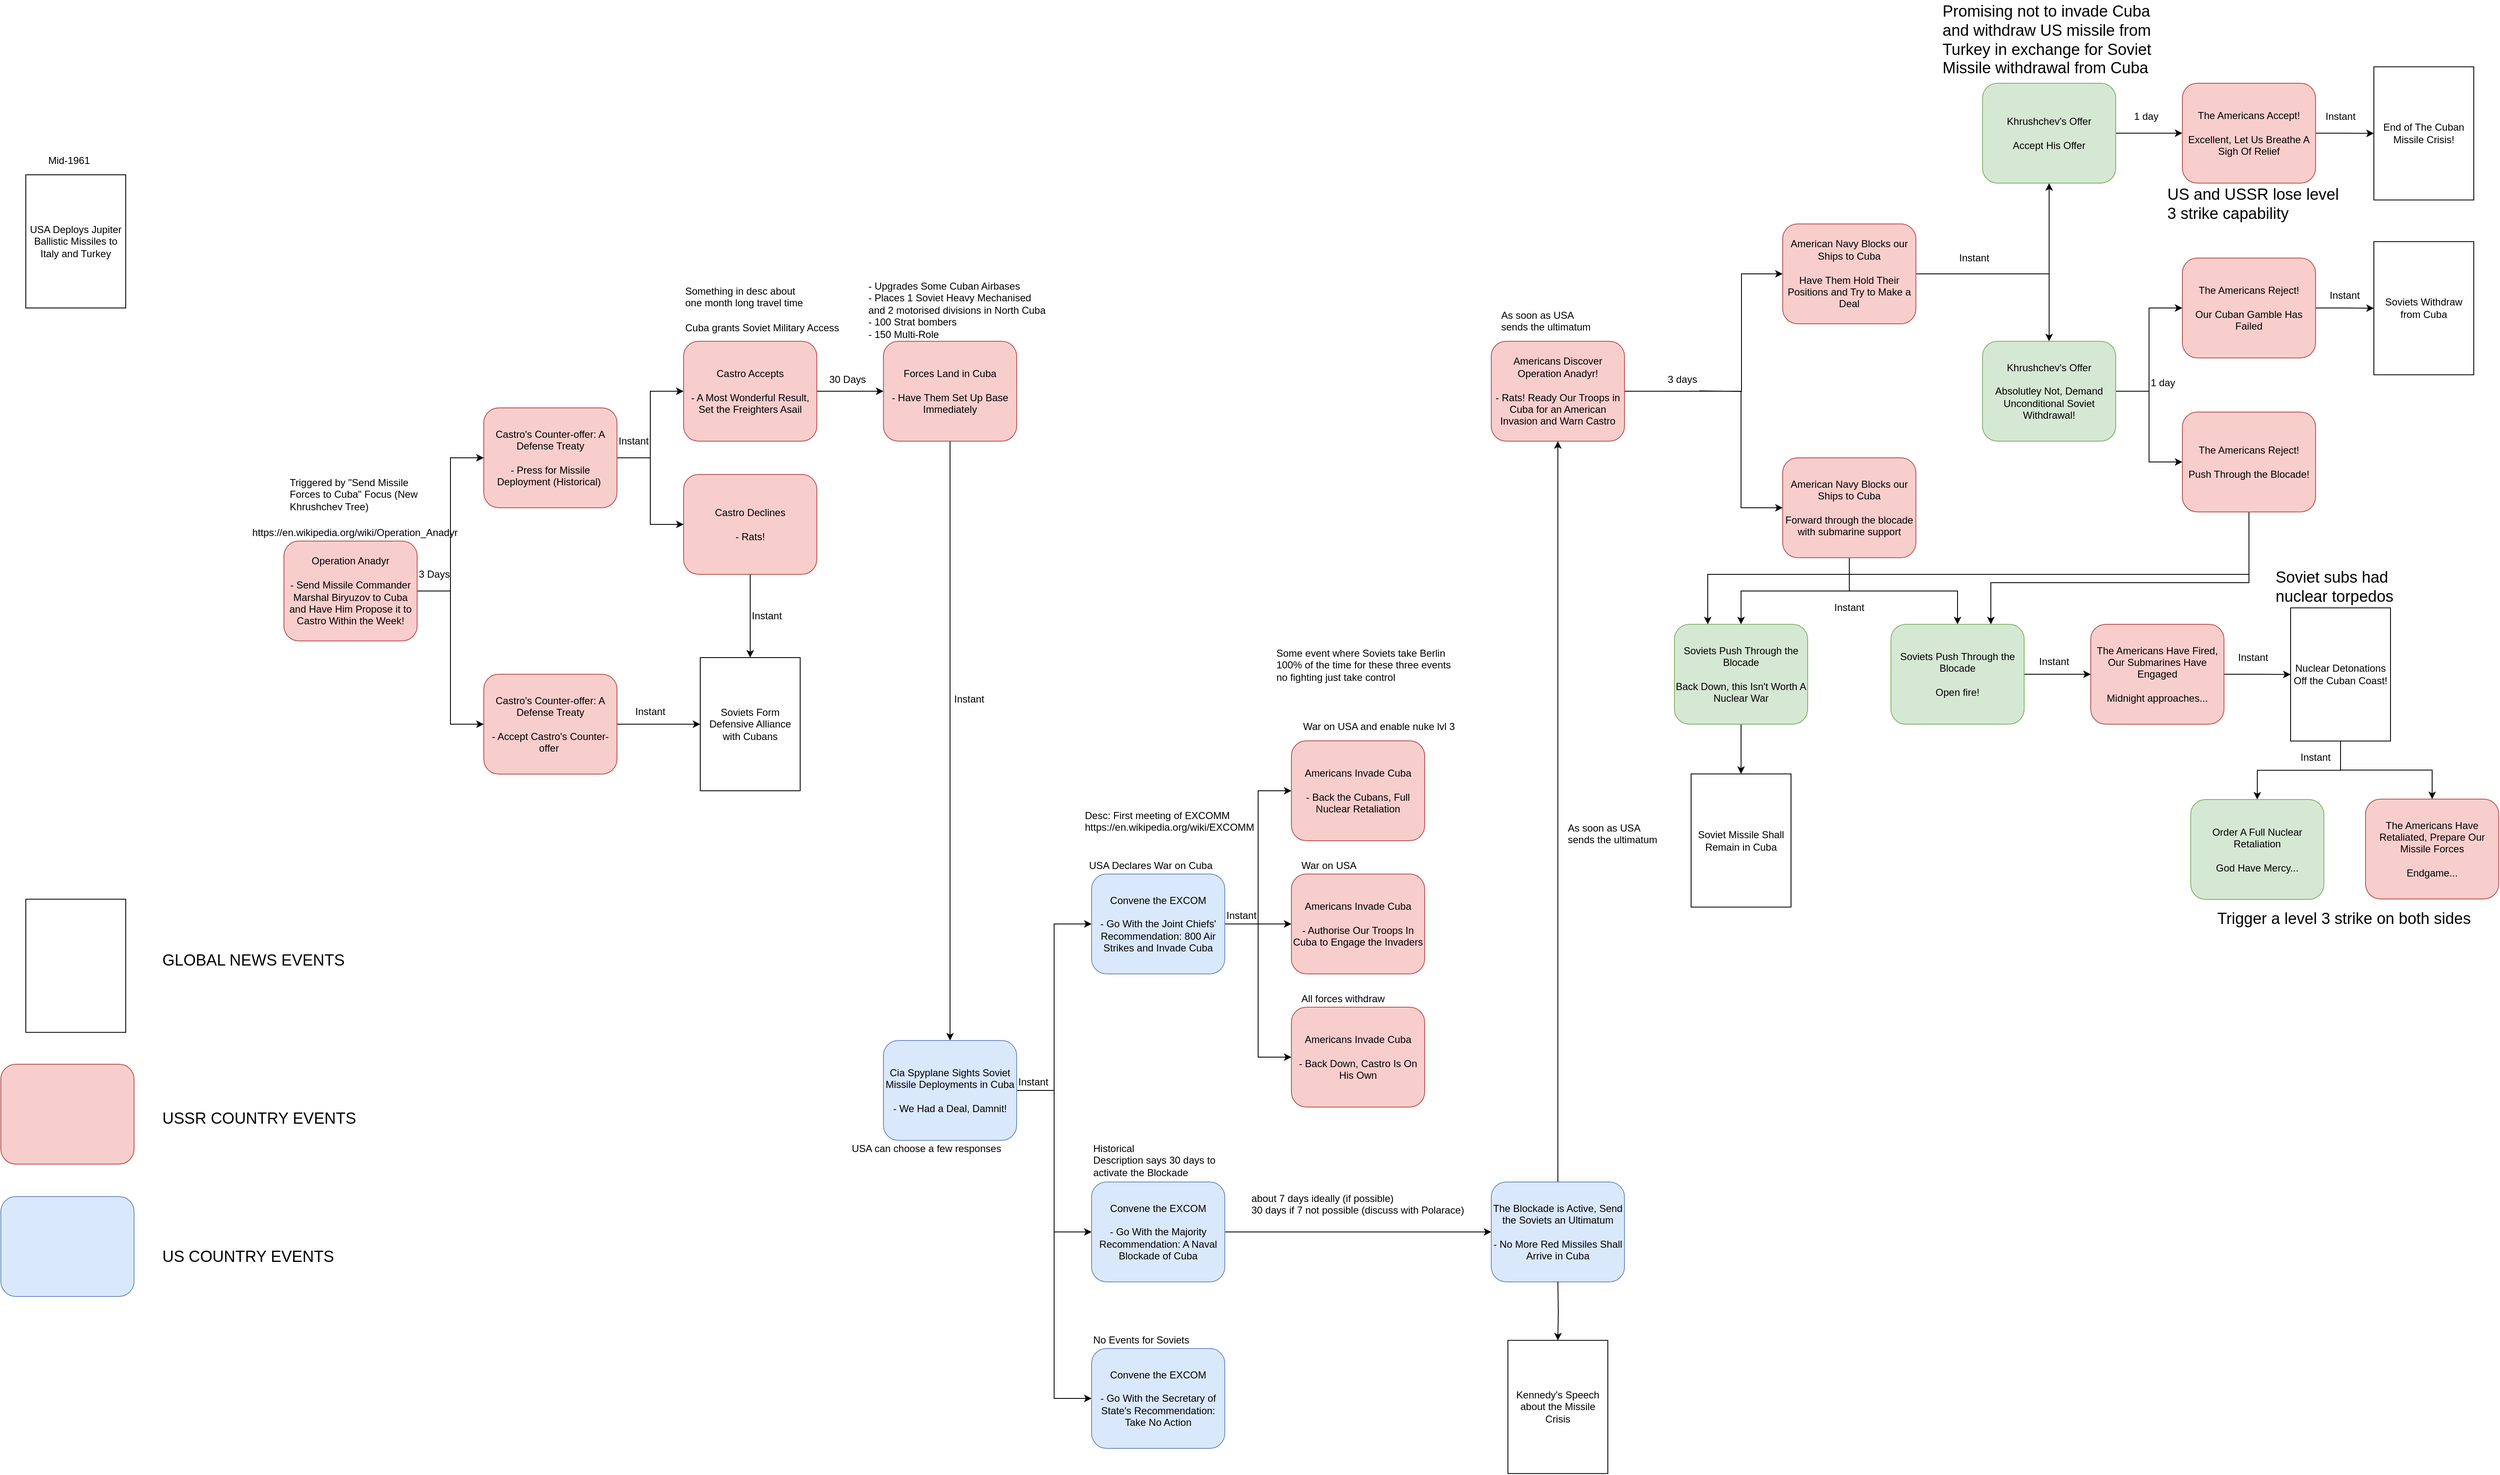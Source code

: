 <mxfile version="14.1.8" type="device"><diagram id="eATkoJC0Vtdn4Ajtw-ZZ" name="Page-1"><mxGraphModel dx="1086" dy="2135" grid="1" gridSize="10" guides="1" tooltips="1" connect="1" arrows="1" fold="1" page="1" pageScale="1" pageWidth="827" pageHeight="1169" math="0" shadow="0"><root><mxCell id="0"/><mxCell id="1" parent="0"/><mxCell id="Tv4nZybSjaz7YrhY3bns-3" value="USA Deploys Jupiter Ballistic Missiles to Italy and Turkey" style="rounded=0;whiteSpace=wrap;html=1;" parent="1" vertex="1"><mxGeometry x="40" y="40" width="120" height="160" as="geometry"/></mxCell><mxCell id="Tv4nZybSjaz7YrhY3bns-4" value="Mid-1961" style="text;html=1;resizable=0;points=[];autosize=1;align=left;verticalAlign=top;spacingTop=-4;" parent="1" vertex="1"><mxGeometry x="65" y="13" width="70" height="20" as="geometry"/></mxCell><mxCell id="Tv4nZybSjaz7YrhY3bns-25" value="" style="edgeStyle=orthogonalEdgeStyle;rounded=0;orthogonalLoop=1;jettySize=auto;html=1;" parent="1" source="Tv4nZybSjaz7YrhY3bns-5" target="Tv4nZybSjaz7YrhY3bns-24" edge="1"><mxGeometry relative="1" as="geometry"/></mxCell><mxCell id="Tv4nZybSjaz7YrhY3bns-28" style="edgeStyle=orthogonalEdgeStyle;rounded=0;orthogonalLoop=1;jettySize=auto;html=1;" parent="1" source="Tv4nZybSjaz7YrhY3bns-5" target="Tv4nZybSjaz7YrhY3bns-26" edge="1"><mxGeometry relative="1" as="geometry"/></mxCell><mxCell id="Tv4nZybSjaz7YrhY3bns-5" value="&lt;font color=&quot;#000000&quot;&gt;Castro's Counter-offer: A Defense Treaty&lt;br&gt;&lt;br&gt;- Press for Missile Deployment (Historical)&lt;/font&gt;&lt;font color=&quot;#000000&quot;&gt;&amp;nbsp;&lt;br&gt;&lt;/font&gt;" style="rounded=1;whiteSpace=wrap;html=1;fillColor=#f8cecc;strokeColor=#b85450;" parent="1" vertex="1"><mxGeometry x="590" y="320" width="160" height="120" as="geometry"/></mxCell><mxCell id="Tv4nZybSjaz7YrhY3bns-29" style="edgeStyle=orthogonalEdgeStyle;rounded=0;orthogonalLoop=1;jettySize=auto;html=1;" parent="1" source="Tv4nZybSjaz7YrhY3bns-24" target="Tv4nZybSjaz7YrhY3bns-22" edge="1"><mxGeometry relative="1" as="geometry"/></mxCell><mxCell id="Tv4nZybSjaz7YrhY3bns-24" value="&lt;font color=&quot;#000000&quot;&gt;Castro Declines&lt;br&gt;&lt;br&gt;- Rats!&lt;br&gt;&lt;/font&gt;" style="rounded=1;whiteSpace=wrap;html=1;fillColor=#f8cecc;strokeColor=#b85450;" parent="1" vertex="1"><mxGeometry x="830" y="400" width="160" height="120" as="geometry"/></mxCell><mxCell id="Tv4nZybSjaz7YrhY3bns-37" value="" style="edgeStyle=orthogonalEdgeStyle;rounded=0;orthogonalLoop=1;jettySize=auto;html=1;" parent="1" source="Tv4nZybSjaz7YrhY3bns-26" target="Tv4nZybSjaz7YrhY3bns-36" edge="1"><mxGeometry relative="1" as="geometry"/></mxCell><mxCell id="Tv4nZybSjaz7YrhY3bns-26" value="&lt;font color=&quot;#000000&quot;&gt;Castro Accepts&lt;br&gt;&lt;br&gt;- A Most Wonderful Result, Set the Freighters Asail&lt;br&gt;&lt;/font&gt;" style="rounded=1;whiteSpace=wrap;html=1;fillColor=#f8cecc;strokeColor=#b85450;" parent="1" vertex="1"><mxGeometry x="830" y="240" width="160" height="120" as="geometry"/></mxCell><mxCell id="Tv4nZybSjaz7YrhY3bns-88" style="edgeStyle=orthogonalEdgeStyle;rounded=0;orthogonalLoop=1;jettySize=auto;html=1;" parent="1" source="Tv4nZybSjaz7YrhY3bns-36" target="Tv4nZybSjaz7YrhY3bns-13" edge="1"><mxGeometry relative="1" as="geometry"/></mxCell><mxCell id="Tv4nZybSjaz7YrhY3bns-36" value="&lt;font color=&quot;#000000&quot;&gt;Forces Land in Cuba&lt;br&gt;&lt;br&gt;- Have Them Set Up Base Immediately&lt;br&gt;&lt;/font&gt;" style="rounded=1;whiteSpace=wrap;html=1;fillColor=#f8cecc;strokeColor=#b85450;" parent="1" vertex="1"><mxGeometry x="1070" y="240" width="160" height="120" as="geometry"/></mxCell><mxCell id="-oP6Pcm8keVeGvWeJozk-2" value="" style="edgeStyle=orthogonalEdgeStyle;rounded=0;orthogonalLoop=1;jettySize=auto;html=1;entryX=0;entryY=0.5;entryDx=0;entryDy=0;" parent="1" target="-oP6Pcm8keVeGvWeJozk-1" edge="1"><mxGeometry relative="1" as="geometry"><mxPoint x="2050" y="299.667" as="sourcePoint"/></mxGeometry></mxCell><mxCell id="-oP6Pcm8keVeGvWeJozk-8" value="" style="edgeStyle=orthogonalEdgeStyle;rounded=0;orthogonalLoop=1;jettySize=auto;html=1;entryX=0;entryY=0.5;entryDx=0;entryDy=0;" parent="1" source="Tv4nZybSjaz7YrhY3bns-74" target="-oP6Pcm8keVeGvWeJozk-7" edge="1"><mxGeometry relative="1" as="geometry"><mxPoint x="2050" y="299.667" as="sourcePoint"/><Array as="points"><mxPoint x="2100" y="300"/><mxPoint x="2100" y="440"/></Array></mxGeometry></mxCell><mxCell id="Tv4nZybSjaz7YrhY3bns-74" value="&lt;font color=&quot;#000000&quot;&gt;Americans Discover Operation Anadyr!&lt;br&gt;&lt;br&gt;- Rats! Ready Our Troops in Cuba for an American Invasion and Warn Castro&lt;br&gt;&lt;/font&gt;" style="rounded=1;whiteSpace=wrap;html=1;fillColor=#f8cecc;strokeColor=#b85450;" parent="1" vertex="1"><mxGeometry x="1800" y="240" width="160" height="120" as="geometry"/></mxCell><mxCell id="-oP6Pcm8keVeGvWeJozk-10" value="" style="edgeStyle=orthogonalEdgeStyle;rounded=0;orthogonalLoop=1;jettySize=auto;html=1;" parent="1" source="-oP6Pcm8keVeGvWeJozk-7" target="-oP6Pcm8keVeGvWeJozk-9" edge="1"><mxGeometry relative="1" as="geometry"/></mxCell><mxCell id="-oP6Pcm8keVeGvWeJozk-12" value="" style="edgeStyle=orthogonalEdgeStyle;rounded=0;orthogonalLoop=1;jettySize=auto;html=1;" parent="1" source="-oP6Pcm8keVeGvWeJozk-7" target="-oP6Pcm8keVeGvWeJozk-11" edge="1"><mxGeometry relative="1" as="geometry"/></mxCell><mxCell id="-oP6Pcm8keVeGvWeJozk-7" value="&lt;span style=&quot;color: rgb(0 , 0 , 0)&quot;&gt;American Navy Blocks our Ships to Cuba&lt;/span&gt;&lt;br style=&quot;color: rgb(0 , 0 , 0)&quot;&gt;&lt;br style=&quot;color: rgb(0 , 0 , 0)&quot;&gt;&lt;font color=&quot;#000000&quot;&gt;Forward through the blocade with submarine support&lt;br&gt;&lt;/font&gt;" style="rounded=1;whiteSpace=wrap;html=1;fillColor=#f8cecc;strokeColor=#b85450;" parent="1" vertex="1"><mxGeometry x="2150" y="380" width="160" height="120" as="geometry"/></mxCell><mxCell id="-oP6Pcm8keVeGvWeJozk-16" value="" style="edgeStyle=orthogonalEdgeStyle;rounded=0;orthogonalLoop=1;jettySize=auto;html=1;" parent="1" source="-oP6Pcm8keVeGvWeJozk-11" target="-oP6Pcm8keVeGvWeJozk-15" edge="1"><mxGeometry relative="1" as="geometry"/></mxCell><mxCell id="-oP6Pcm8keVeGvWeJozk-11" value="&lt;span style=&quot;color: rgb(0 , 0 , 0)&quot;&gt;Soviets Push Through the Blocade&lt;/span&gt;&lt;br style=&quot;color: rgb(0 , 0 , 0)&quot;&gt;&lt;br style=&quot;color: rgb(0 , 0 , 0)&quot;&gt;&lt;font color=&quot;#000000&quot;&gt;Open fire!&lt;/font&gt;&lt;font color=&quot;#000000&quot;&gt;&lt;br&gt;&lt;/font&gt;" style="rounded=1;whiteSpace=wrap;html=1;fillColor=#d5e8d4;strokeColor=#82b366;" parent="1" vertex="1"><mxGeometry x="2280" y="580" width="160" height="120" as="geometry"/></mxCell><mxCell id="-oP6Pcm8keVeGvWeJozk-20" style="edgeStyle=orthogonalEdgeStyle;rounded=0;orthogonalLoop=1;jettySize=auto;html=1;" parent="1" source="-oP6Pcm8keVeGvWeJozk-15" target="-oP6Pcm8keVeGvWeJozk-19" edge="1"><mxGeometry relative="1" as="geometry"/></mxCell><mxCell id="-oP6Pcm8keVeGvWeJozk-15" value="&lt;font color=&quot;#000000&quot;&gt;The Americans Have Fired, Our Submarines Have Engaged&lt;/font&gt;&lt;br style=&quot;color: rgb(0 , 0 , 0)&quot;&gt;&lt;br style=&quot;color: rgb(0 , 0 , 0)&quot;&gt;&lt;font color=&quot;#000000&quot;&gt;Midnight approaches...&lt;br&gt;&lt;/font&gt;" style="rounded=1;whiteSpace=wrap;html=1;fillColor=#f8cecc;strokeColor=#b85450;" parent="1" vertex="1"><mxGeometry x="2520" y="580" width="160" height="120" as="geometry"/></mxCell><mxCell id="-oP6Pcm8keVeGvWeJozk-67" style="edgeStyle=orthogonalEdgeStyle;rounded=0;orthogonalLoop=1;jettySize=auto;html=1;fontSize=19;" parent="1" source="-oP6Pcm8keVeGvWeJozk-9" target="-oP6Pcm8keVeGvWeJozk-66" edge="1"><mxGeometry relative="1" as="geometry"/></mxCell><mxCell id="-oP6Pcm8keVeGvWeJozk-9" value="&lt;span style=&quot;color: rgb(0 , 0 , 0)&quot;&gt;Soviets Push Through the Blocade&lt;/span&gt;&lt;br style=&quot;color: rgb(0 , 0 , 0)&quot;&gt;&lt;br style=&quot;color: rgb(0 , 0 , 0)&quot;&gt;&lt;font color=&quot;#000000&quot;&gt;Back Down, this Isn't Worth A Nuclear War&lt;br&gt;&lt;/font&gt;" style="rounded=1;whiteSpace=wrap;html=1;fillColor=#d5e8d4;strokeColor=#82b366;" parent="1" vertex="1"><mxGeometry x="2020" y="580" width="160" height="120" as="geometry"/></mxCell><mxCell id="-oP6Pcm8keVeGvWeJozk-35" value="" style="edgeStyle=orthogonalEdgeStyle;rounded=0;orthogonalLoop=1;jettySize=auto;html=1;fontSize=19;" parent="1" source="-oP6Pcm8keVeGvWeJozk-1" target="-oP6Pcm8keVeGvWeJozk-34" edge="1"><mxGeometry relative="1" as="geometry"/></mxCell><mxCell id="-oP6Pcm8keVeGvWeJozk-40" style="edgeStyle=orthogonalEdgeStyle;rounded=0;orthogonalLoop=1;jettySize=auto;html=1;entryX=0.5;entryY=0;entryDx=0;entryDy=0;fontSize=19;" parent="1" source="-oP6Pcm8keVeGvWeJozk-1" target="-oP6Pcm8keVeGvWeJozk-39" edge="1"><mxGeometry relative="1" as="geometry"/></mxCell><mxCell id="-oP6Pcm8keVeGvWeJozk-1" value="&lt;font color=&quot;#000000&quot;&gt;American Navy Blocks our Ships to Cuba&lt;br&gt;&lt;br&gt;Have Them Hold Their Positions and Try to Make a Deal&lt;br&gt;&lt;/font&gt;" style="rounded=1;whiteSpace=wrap;html=1;fillColor=#f8cecc;strokeColor=#b85450;" parent="1" vertex="1"><mxGeometry x="2150" y="99" width="160" height="120" as="geometry"/></mxCell><mxCell id="-oP6Pcm8keVeGvWeJozk-57" value="" style="edgeStyle=orthogonalEdgeStyle;rounded=0;orthogonalLoop=1;jettySize=auto;html=1;fontSize=19;" parent="1" source="-oP6Pcm8keVeGvWeJozk-34" target="-oP6Pcm8keVeGvWeJozk-56" edge="1"><mxGeometry relative="1" as="geometry"/></mxCell><mxCell id="-oP6Pcm8keVeGvWeJozk-34" value="&lt;font color=&quot;#000000&quot;&gt;Khrushchev's Offer&lt;br&gt;&lt;br&gt;Accept His Offer&lt;br&gt;&lt;/font&gt;" style="rounded=1;whiteSpace=wrap;html=1;fillColor=#d5e8d4;strokeColor=#82b366;" parent="1" vertex="1"><mxGeometry x="2390" y="-70" width="160" height="120" as="geometry"/></mxCell><mxCell id="Tv4nZybSjaz7YrhY3bns-21" value="" style="edgeStyle=orthogonalEdgeStyle;rounded=0;orthogonalLoop=1;jettySize=auto;html=1;" parent="1" source="Tv4nZybSjaz7YrhY3bns-17" target="Tv4nZybSjaz7YrhY3bns-22" edge="1"><mxGeometry relative="1" as="geometry"><mxPoint x="830" y="700" as="targetPoint"/></mxGeometry></mxCell><mxCell id="Tv4nZybSjaz7YrhY3bns-17" value="&lt;font color=&quot;#000000&quot;&gt;Castro's Counter-offer: A Defense Treaty&lt;br&gt;&lt;br&gt;&lt;/font&gt;&lt;span style=&quot;color: rgb(0 , 0 , 0)&quot;&gt;- Accept Castro's Counter-offer&lt;/span&gt;&lt;font color=&quot;#000000&quot;&gt;&amp;nbsp;&lt;br&gt;&lt;/font&gt;" style="rounded=1;whiteSpace=wrap;html=1;fillColor=#f8cecc;strokeColor=#b85450;" parent="1" vertex="1"><mxGeometry x="590" y="640" width="160" height="120" as="geometry"/></mxCell><mxCell id="Tv4nZybSjaz7YrhY3bns-52" style="edgeStyle=orthogonalEdgeStyle;rounded=0;orthogonalLoop=1;jettySize=auto;html=1;entryX=0;entryY=0.5;entryDx=0;entryDy=0;" parent="1" source="Tv4nZybSjaz7YrhY3bns-13" target="Tv4nZybSjaz7YrhY3bns-48" edge="1"><mxGeometry relative="1" as="geometry"/></mxCell><mxCell id="Tv4nZybSjaz7YrhY3bns-53" style="edgeStyle=orthogonalEdgeStyle;rounded=0;orthogonalLoop=1;jettySize=auto;html=1;entryX=0;entryY=0.5;entryDx=0;entryDy=0;" parent="1" source="Tv4nZybSjaz7YrhY3bns-13" target="Tv4nZybSjaz7YrhY3bns-45" edge="1"><mxGeometry relative="1" as="geometry"/></mxCell><mxCell id="Tv4nZybSjaz7YrhY3bns-54" style="edgeStyle=orthogonalEdgeStyle;rounded=0;orthogonalLoop=1;jettySize=auto;html=1;entryX=0;entryY=0.5;entryDx=0;entryDy=0;" parent="1" source="Tv4nZybSjaz7YrhY3bns-13" target="Tv4nZybSjaz7YrhY3bns-50" edge="1"><mxGeometry relative="1" as="geometry"/></mxCell><mxCell id="Tv4nZybSjaz7YrhY3bns-13" value="&lt;font color=&quot;#000000&quot;&gt;Cia Spyplane Sights Soviet Missile Deployments in Cuba&lt;br&gt;&lt;br&gt;- We Had a Deal, Damnit!&lt;br&gt;&lt;/font&gt;" style="rounded=1;whiteSpace=wrap;html=1;fillColor=#dae8fc;strokeColor=#6c8ebf;" parent="1" vertex="1"><mxGeometry x="1070" y="1080" width="160" height="120" as="geometry"/></mxCell><mxCell id="Tv4nZybSjaz7YrhY3bns-48" value="&lt;span style=&quot;color: rgb(0 , 0 , 0)&quot;&gt;Convene the EXCOM&lt;/span&gt;&lt;br style=&quot;color: rgb(0 , 0 , 0)&quot;&gt;&lt;br style=&quot;color: rgb(0 , 0 , 0)&quot;&gt;&lt;span style=&quot;color: rgb(0 , 0 , 0)&quot;&gt;- Go With the Secretary of State's Recommendation: Take No Action&lt;/span&gt;&lt;font color=&quot;#000000&quot;&gt;&lt;br&gt;&lt;/font&gt;" style="rounded=1;whiteSpace=wrap;html=1;fillColor=#dae8fc;strokeColor=#6c8ebf;" parent="1" vertex="1"><mxGeometry x="1320" y="1450" width="160" height="120" as="geometry"/></mxCell><mxCell id="Tv4nZybSjaz7YrhY3bns-81" value="" style="edgeStyle=orthogonalEdgeStyle;rounded=0;orthogonalLoop=1;jettySize=auto;html=1;" parent="1" source="Tv4nZybSjaz7YrhY3bns-50" target="Tv4nZybSjaz7YrhY3bns-80" edge="1"><mxGeometry relative="1" as="geometry"/></mxCell><mxCell id="Tv4nZybSjaz7YrhY3bns-50" value="&lt;span style=&quot;color: rgb(0 , 0 , 0)&quot;&gt;Convene the EXCOM&lt;/span&gt;&lt;br style=&quot;color: rgb(0 , 0 , 0)&quot;&gt;&lt;br style=&quot;color: rgb(0 , 0 , 0)&quot;&gt;&lt;span style=&quot;color: rgb(0 , 0 , 0)&quot;&gt;- Go With the Majority Recommendation: A Naval Blockade of Cuba&lt;/span&gt;&lt;font color=&quot;#000000&quot;&gt;&lt;br&gt;&lt;/font&gt;" style="rounded=1;whiteSpace=wrap;html=1;fillColor=#dae8fc;strokeColor=#6c8ebf;" parent="1" vertex="1"><mxGeometry x="1320" y="1250" width="160" height="120" as="geometry"/></mxCell><mxCell id="Tv4nZybSjaz7YrhY3bns-85" style="edgeStyle=orthogonalEdgeStyle;rounded=0;orthogonalLoop=1;jettySize=auto;html=1;" parent="1" source="Tv4nZybSjaz7YrhY3bns-80" target="Tv4nZybSjaz7YrhY3bns-74" edge="1"><mxGeometry relative="1" as="geometry"/></mxCell><mxCell id="Tv4nZybSjaz7YrhY3bns-80" value="&lt;span style=&quot;color: rgb(0 , 0 , 0)&quot;&gt;The Blockade is Active,&amp;nbsp;&lt;/span&gt;&lt;span style=&quot;color: rgb(0 , 0 , 0)&quot;&gt;Send the Soviets an Ultimatum&lt;/span&gt;&lt;br style=&quot;color: rgb(0 , 0 , 0)&quot;&gt;&lt;br style=&quot;color: rgb(0 , 0 , 0)&quot;&gt;&lt;span style=&quot;color: rgb(0 , 0 , 0)&quot;&gt;- No More Red Missiles Shall Arrive in Cuba&lt;/span&gt;&lt;font color=&quot;#000000&quot;&gt;&lt;br&gt;&lt;/font&gt;" style="rounded=1;whiteSpace=wrap;html=1;fillColor=#dae8fc;strokeColor=#6c8ebf;" parent="1" vertex="1"><mxGeometry x="1800" y="1250" width="160" height="120" as="geometry"/></mxCell><mxCell id="Tv4nZybSjaz7YrhY3bns-65" style="edgeStyle=orthogonalEdgeStyle;rounded=0;orthogonalLoop=1;jettySize=auto;html=1;entryX=0;entryY=0.5;entryDx=0;entryDy=0;" parent="1" source="Tv4nZybSjaz7YrhY3bns-45" target="Tv4nZybSjaz7YrhY3bns-63" edge="1"><mxGeometry relative="1" as="geometry"/></mxCell><mxCell id="Tv4nZybSjaz7YrhY3bns-66" style="edgeStyle=orthogonalEdgeStyle;rounded=0;orthogonalLoop=1;jettySize=auto;html=1;" parent="1" source="Tv4nZybSjaz7YrhY3bns-45" target="Tv4nZybSjaz7YrhY3bns-60" edge="1"><mxGeometry relative="1" as="geometry"/></mxCell><mxCell id="Tv4nZybSjaz7YrhY3bns-67" style="edgeStyle=orthogonalEdgeStyle;rounded=0;orthogonalLoop=1;jettySize=auto;html=1;entryX=0;entryY=0.5;entryDx=0;entryDy=0;" parent="1" source="Tv4nZybSjaz7YrhY3bns-45" target="Tv4nZybSjaz7YrhY3bns-58" edge="1"><mxGeometry relative="1" as="geometry"/></mxCell><mxCell id="Tv4nZybSjaz7YrhY3bns-45" value="&lt;font color=&quot;#000000&quot;&gt;Convene the EXCOM&lt;br&gt;&lt;br&gt;- Go With the Joint Chiefs' Recommendation: 800 Air Strikes and Invade Cuba&lt;br&gt;&lt;/font&gt;" style="rounded=1;whiteSpace=wrap;html=1;fillColor=#dae8fc;strokeColor=#6c8ebf;" parent="1" vertex="1"><mxGeometry x="1320" y="880" width="160" height="120" as="geometry"/></mxCell><mxCell id="Tv4nZybSjaz7YrhY3bns-15" style="edgeStyle=orthogonalEdgeStyle;rounded=0;orthogonalLoop=1;jettySize=auto;html=1;entryX=0;entryY=0.5;entryDx=0;entryDy=0;" parent="1" source="Tv4nZybSjaz7YrhY3bns-14" target="Tv4nZybSjaz7YrhY3bns-5" edge="1"><mxGeometry relative="1" as="geometry"/></mxCell><mxCell id="Tv4nZybSjaz7YrhY3bns-23" style="edgeStyle=orthogonalEdgeStyle;rounded=0;orthogonalLoop=1;jettySize=auto;html=1;entryX=0;entryY=0.5;entryDx=0;entryDy=0;" parent="1" source="Tv4nZybSjaz7YrhY3bns-14" target="Tv4nZybSjaz7YrhY3bns-17" edge="1"><mxGeometry relative="1" as="geometry"/></mxCell><mxCell id="Tv4nZybSjaz7YrhY3bns-14" value="&lt;font color=&quot;#000000&quot;&gt;Operation Anadyr&lt;br&gt;&lt;br&gt;- Send Missile Commander Marshal Biryuzov to Cuba and Have Him Propose it to Castro Within the Week!&lt;br&gt;&lt;/font&gt;" style="rounded=1;whiteSpace=wrap;html=1;fillColor=#f8cecc;strokeColor=#b85450;" parent="1" vertex="1"><mxGeometry x="350" y="480" width="160" height="120" as="geometry"/></mxCell><mxCell id="Tv4nZybSjaz7YrhY3bns-16" value="3 Days" style="text;html=1;resizable=0;points=[];autosize=1;align=left;verticalAlign=top;spacingTop=-4;" parent="1" vertex="1"><mxGeometry x="510" y="510" width="50" height="20" as="geometry"/></mxCell><mxCell id="Tv4nZybSjaz7YrhY3bns-22" value="Soviets Form Defensive Alliance with Cubans" style="rounded=0;whiteSpace=wrap;html=1;" parent="1" vertex="1"><mxGeometry x="850" y="620" width="120" height="160" as="geometry"/></mxCell><mxCell id="Tv4nZybSjaz7YrhY3bns-32" value="https://en.wikipedia.org/wiki/Operation_Anadyr" style="text;html=1;resizable=0;points=[];autosize=1;align=left;verticalAlign=top;spacingTop=-4;" parent="1" vertex="1"><mxGeometry x="310" y="460" width="260" height="20" as="geometry"/></mxCell><mxCell id="Tv4nZybSjaz7YrhY3bns-33" value="Instant" style="text;html=1;resizable=0;points=[];autosize=1;align=left;verticalAlign=top;spacingTop=-4;" parent="1" vertex="1"><mxGeometry x="750" y="350" width="50" height="20" as="geometry"/></mxCell><mxCell id="Tv4nZybSjaz7YrhY3bns-34" value="Triggered by &quot;Send Missile&lt;br&gt;Forces to Cuba&quot; Focus (New&lt;br&gt;Khrushchev Tree)" style="text;html=1;resizable=0;points=[];autosize=1;align=left;verticalAlign=top;spacingTop=-4;" parent="1" vertex="1"><mxGeometry x="355" y="400" width="170" height="40" as="geometry"/></mxCell><mxCell id="Tv4nZybSjaz7YrhY3bns-35" value="Something in desc about&lt;br&gt;one month long travel time" style="text;html=1;resizable=0;points=[];autosize=1;align=left;verticalAlign=top;spacingTop=-4;" parent="1" vertex="1"><mxGeometry x="830" y="170" width="160" height="30" as="geometry"/></mxCell><mxCell id="Tv4nZybSjaz7YrhY3bns-38" value="30 Days" style="text;html=1;resizable=0;points=[];autosize=1;align=left;verticalAlign=top;spacingTop=-4;" parent="1" vertex="1"><mxGeometry x="1003" y="276" width="60" height="20" as="geometry"/></mxCell><mxCell id="Tv4nZybSjaz7YrhY3bns-39" value="- Upgrades Some Cuban Airbases&lt;br&gt;- Places 1 Soviet Heavy Mechanised&lt;br&gt;and 2 motorised divisions in North Cuba&lt;br&gt;- 100 Strat bombers&lt;br&gt;- 150 Multi-Role" style="text;html=1;resizable=0;points=[];autosize=1;align=left;verticalAlign=top;spacingTop=-4;" parent="1" vertex="1"><mxGeometry x="1050" y="164" width="230" height="70" as="geometry"/></mxCell><mxCell id="Tv4nZybSjaz7YrhY3bns-40" value="Cuba grants Soviet Military Access" style="text;html=1;resizable=0;points=[];autosize=1;align=left;verticalAlign=top;spacingTop=-4;" parent="1" vertex="1"><mxGeometry x="830" y="214" width="200" height="20" as="geometry"/></mxCell><mxCell id="Tv4nZybSjaz7YrhY3bns-44" value="USA can choose a few responses" style="text;html=1;resizable=0;points=[];autosize=1;align=left;verticalAlign=top;spacingTop=-4;" parent="1" vertex="1"><mxGeometry x="1030" y="1200" width="190" height="20" as="geometry"/></mxCell><mxCell id="Tv4nZybSjaz7YrhY3bns-47" value="Desc: First meeting of EXCOMM&lt;br&gt;https://en.wikipedia.org/wiki/EXCOMM" style="text;html=1;resizable=0;points=[];autosize=1;align=left;verticalAlign=top;spacingTop=-4;" parent="1" vertex="1"><mxGeometry x="1310" y="800" width="220" height="30" as="geometry"/></mxCell><mxCell id="Tv4nZybSjaz7YrhY3bns-55" value="Instant" style="text;html=1;resizable=0;points=[];autosize=1;align=left;verticalAlign=top;spacingTop=-4;" parent="1" vertex="1"><mxGeometry x="1230" y="1120" width="50" height="20" as="geometry"/></mxCell><mxCell id="Tv4nZybSjaz7YrhY3bns-56" value="Historical&lt;br&gt;Description says 30 days to&lt;br&gt;activate the Blockade" style="text;html=1;resizable=0;points=[];autosize=1;align=left;verticalAlign=top;spacingTop=-4;" parent="1" vertex="1"><mxGeometry x="1320" y="1200" width="160" height="40" as="geometry"/></mxCell><mxCell id="Tv4nZybSjaz7YrhY3bns-57" value="USA Declares War on Cuba" style="text;html=1;resizable=0;points=[];autosize=1;align=left;verticalAlign=top;spacingTop=-4;" parent="1" vertex="1"><mxGeometry x="1315" y="860" width="160" height="20" as="geometry"/></mxCell><mxCell id="Tv4nZybSjaz7YrhY3bns-58" value="&lt;font color=&quot;#000000&quot;&gt;Americans Invade Cuba&lt;br&gt;&lt;br&gt;- Back the Cubans, Full Nuclear Retaliation&lt;br&gt;&lt;/font&gt;" style="rounded=1;whiteSpace=wrap;html=1;fillColor=#f8cecc;strokeColor=#b85450;" parent="1" vertex="1"><mxGeometry x="1560" y="720" width="160" height="120" as="geometry"/></mxCell><mxCell id="Tv4nZybSjaz7YrhY3bns-60" value="&lt;span style=&quot;color: rgb(0 , 0 , 0)&quot;&gt;Americans Invade Cuba&lt;/span&gt;&lt;br style=&quot;color: rgb(0 , 0 , 0)&quot;&gt;&lt;br style=&quot;color: rgb(0 , 0 , 0)&quot;&gt;&lt;span style=&quot;color: rgb(0 , 0 , 0)&quot;&gt;- Authorise Our Troops In Cuba to Engage the Invaders&lt;/span&gt;&lt;font color=&quot;#000000&quot;&gt;&lt;br&gt;&lt;/font&gt;" style="rounded=1;whiteSpace=wrap;html=1;fillColor=#f8cecc;strokeColor=#b85450;" parent="1" vertex="1"><mxGeometry x="1560" y="880" width="160" height="120" as="geometry"/></mxCell><mxCell id="Tv4nZybSjaz7YrhY3bns-63" value="&lt;span style=&quot;color: rgb(0 , 0 , 0)&quot;&gt;Americans Invade Cuba&lt;br&gt;&lt;/span&gt;&lt;font color=&quot;#000000&quot;&gt;&lt;br&gt;- Back Down, Castro Is On His Own&lt;br&gt;&lt;/font&gt;" style="rounded=1;whiteSpace=wrap;html=1;fillColor=#f8cecc;strokeColor=#b85450;" parent="1" vertex="1"><mxGeometry x="1560" y="1040" width="160" height="120" as="geometry"/></mxCell><mxCell id="Tv4nZybSjaz7YrhY3bns-68" value="No Events for Soviets" style="text;html=1;resizable=0;points=[];autosize=1;align=left;verticalAlign=top;spacingTop=-4;" parent="1" vertex="1"><mxGeometry x="1320" y="1430" width="130" height="20" as="geometry"/></mxCell><mxCell id="Tv4nZybSjaz7YrhY3bns-69" value="Kennedy's Speech about the Missile Crisis" style="rounded=0;whiteSpace=wrap;html=1;" parent="1" vertex="1"><mxGeometry x="1820" y="1440.25" width="120" height="160" as="geometry"/></mxCell><mxCell id="Tv4nZybSjaz7YrhY3bns-71" value="Instant" style="text;html=1;resizable=0;points=[];autosize=1;align=left;verticalAlign=top;spacingTop=-4;" parent="1" vertex="1"><mxGeometry x="1480" y="920" width="50" height="20" as="geometry"/></mxCell><mxCell id="Tv4nZybSjaz7YrhY3bns-72" value="about 7 days ideally (if possible)&lt;br&gt;30 days if 7 not possible (discuss with Polarace)" style="text;html=1;resizable=0;points=[];autosize=1;align=left;verticalAlign=top;spacingTop=-4;" parent="1" vertex="1"><mxGeometry x="1510" y="1260" width="270" height="30" as="geometry"/></mxCell><mxCell id="Tv4nZybSjaz7YrhY3bns-73" value="Some event where Soviets take Berlin&lt;br&gt;100% of the time for these three events&lt;br&gt;no fighting just take control" style="text;html=1;resizable=0;points=[];autosize=1;align=left;verticalAlign=top;spacingTop=-4;" parent="1" vertex="1"><mxGeometry x="1540" y="605" width="220" height="40" as="geometry"/></mxCell><mxCell id="Tv4nZybSjaz7YrhY3bns-79" value="" style="edgeStyle=orthogonalEdgeStyle;rounded=0;orthogonalLoop=1;jettySize=auto;html=1;" parent="1" target="Tv4nZybSjaz7YrhY3bns-69" edge="1"><mxGeometry relative="1" as="geometry"><mxPoint x="1880" y="1370" as="sourcePoint"/></mxGeometry></mxCell><mxCell id="Tv4nZybSjaz7YrhY3bns-87" value="As soon as USA&lt;br&gt;sends the ultimatum" style="text;html=1;resizable=0;points=[];autosize=1;align=left;verticalAlign=top;spacingTop=-4;" parent="1" vertex="1"><mxGeometry x="1810" y="199" width="120" height="30" as="geometry"/></mxCell><mxCell id="Tv4nZybSjaz7YrhY3bns-89" value="Instant" style="text;html=1;resizable=0;points=[];autosize=1;align=left;verticalAlign=top;spacingTop=-4;" parent="1" vertex="1"><mxGeometry x="1153" y="660" width="50" height="20" as="geometry"/></mxCell><mxCell id="Tv4nZybSjaz7YrhY3bns-90" value="As soon as USA&lt;br&gt;sends the ultimatum" style="text;html=1;resizable=0;points=[];autosize=1;align=left;verticalAlign=top;spacingTop=-4;" parent="1" vertex="1"><mxGeometry x="1890" y="815" width="120" height="30" as="geometry"/></mxCell><mxCell id="Tv4nZybSjaz7YrhY3bns-91" value="Instant" style="text;html=1;resizable=0;points=[];autosize=1;align=left;verticalAlign=top;spacingTop=-4;" parent="1" vertex="1"><mxGeometry x="770" y="675" width="50" height="20" as="geometry"/></mxCell><mxCell id="Tv4nZybSjaz7YrhY3bns-92" value="Instant" style="text;html=1;resizable=0;points=[];autosize=1;align=left;verticalAlign=top;spacingTop=-4;" parent="1" vertex="1"><mxGeometry x="910" y="560" width="50" height="20" as="geometry"/></mxCell><mxCell id="Tv4nZybSjaz7YrhY3bns-94" value="War on USA and enable nuke lvl 3" style="text;html=1;resizable=0;points=[];autosize=1;align=left;verticalAlign=top;spacingTop=-4;" parent="1" vertex="1"><mxGeometry x="1572" y="693" width="200" height="20" as="geometry"/></mxCell><mxCell id="Tv4nZybSjaz7YrhY3bns-95" value="War on USA" style="text;html=1;resizable=0;points=[];autosize=1;align=left;verticalAlign=top;spacingTop=-4;" parent="1" vertex="1"><mxGeometry x="1570" y="860" width="80" height="20" as="geometry"/></mxCell><mxCell id="Tv4nZybSjaz7YrhY3bns-96" value="All forces withdraw" style="text;html=1;resizable=0;points=[];autosize=1;align=left;verticalAlign=top;spacingTop=-4;" parent="1" vertex="1"><mxGeometry x="1570" y="1020" width="120" height="20" as="geometry"/></mxCell><mxCell id="-oP6Pcm8keVeGvWeJozk-5" value="3 days" style="text;html=1;resizable=0;points=[];autosize=1;align=left;verticalAlign=top;spacingTop=-4;" parent="1" vertex="1"><mxGeometry x="2010" y="276" width="50" height="20" as="geometry"/></mxCell><mxCell id="-oP6Pcm8keVeGvWeJozk-17" value="Instant" style="text;html=1;resizable=0;points=[];autosize=1;align=left;verticalAlign=top;spacingTop=-4;" parent="1" vertex="1"><mxGeometry x="2456" y="615" width="50" height="20" as="geometry"/></mxCell><mxCell id="-oP6Pcm8keVeGvWeJozk-18" value="Instant" style="text;html=1;resizable=0;points=[];autosize=1;align=left;verticalAlign=top;spacingTop=-4;" parent="1" vertex="1"><mxGeometry x="2210" y="550" width="50" height="20" as="geometry"/></mxCell><mxCell id="-oP6Pcm8keVeGvWeJozk-31" style="edgeStyle=orthogonalEdgeStyle;rounded=0;orthogonalLoop=1;jettySize=auto;html=1;fontSize=19;" parent="1" source="-oP6Pcm8keVeGvWeJozk-19" target="-oP6Pcm8keVeGvWeJozk-30" edge="1"><mxGeometry relative="1" as="geometry"/></mxCell><mxCell id="-oP6Pcm8keVeGvWeJozk-33" style="edgeStyle=orthogonalEdgeStyle;rounded=0;orthogonalLoop=1;jettySize=auto;html=1;fontSize=19;" parent="1" source="-oP6Pcm8keVeGvWeJozk-19" target="-oP6Pcm8keVeGvWeJozk-32" edge="1"><mxGeometry relative="1" as="geometry"/></mxCell><mxCell id="-oP6Pcm8keVeGvWeJozk-19" value="Nuclear Detonations Off the Cuban Coast!" style="rounded=0;whiteSpace=wrap;html=1;" parent="1" vertex="1"><mxGeometry x="2760" y="560.25" width="120" height="160" as="geometry"/></mxCell><mxCell id="-oP6Pcm8keVeGvWeJozk-21" value="" style="rounded=0;whiteSpace=wrap;html=1;" parent="1" vertex="1"><mxGeometry x="40" y="910.25" width="120" height="160" as="geometry"/></mxCell><mxCell id="-oP6Pcm8keVeGvWeJozk-22" value="&lt;font color=&quot;#000000&quot;&gt;&lt;br&gt;&lt;/font&gt;" style="rounded=1;whiteSpace=wrap;html=1;fillColor=#f8cecc;strokeColor=#b85450;" parent="1" vertex="1"><mxGeometry x="10" y="1108.5" width="160" height="120" as="geometry"/></mxCell><mxCell id="-oP6Pcm8keVeGvWeJozk-23" value="&lt;font color=&quot;#000000&quot;&gt;&lt;br&gt;&lt;/font&gt;" style="rounded=1;whiteSpace=wrap;html=1;fillColor=#dae8fc;strokeColor=#6c8ebf;" parent="1" vertex="1"><mxGeometry x="10" y="1267.5" width="160" height="120" as="geometry"/></mxCell><mxCell id="-oP6Pcm8keVeGvWeJozk-24" value="US COUNTRY EVENTS" style="text;html=1;resizable=0;points=[];autosize=1;align=left;verticalAlign=top;spacingTop=-4;fontSize=19;" parent="1" vertex="1"><mxGeometry x="202" y="1326" width="150" height="20" as="geometry"/></mxCell><mxCell id="-oP6Pcm8keVeGvWeJozk-25" value="USSR COUNTRY EVENTS" style="text;html=1;resizable=0;points=[];autosize=1;align=left;verticalAlign=top;spacingTop=-4;fontSize=19;" parent="1" vertex="1"><mxGeometry x="202" y="1160" width="160" height="20" as="geometry"/></mxCell><mxCell id="-oP6Pcm8keVeGvWeJozk-26" value="GLOBAL NEWS EVENTS" style="text;html=1;resizable=0;points=[];autosize=1;align=left;verticalAlign=top;spacingTop=-4;fontSize=19;" parent="1" vertex="1"><mxGeometry x="202" y="970" width="150" height="20" as="geometry"/></mxCell><mxCell id="-oP6Pcm8keVeGvWeJozk-27" value="Soviet subs had&lt;br&gt;nuclear torpedos" style="text;html=1;resizable=0;points=[];autosize=1;align=left;verticalAlign=top;spacingTop=-4;fontSize=19;" parent="1" vertex="1"><mxGeometry x="2740" y="510" width="160" height="50" as="geometry"/></mxCell><mxCell id="-oP6Pcm8keVeGvWeJozk-30" value="&lt;font color=&quot;#000000&quot;&gt;The Americans Have Retaliated, Prepare Our Missile Forces&lt;br&gt;&lt;br&gt;Endgame...&lt;br&gt;&lt;/font&gt;" style="rounded=1;whiteSpace=wrap;html=1;fillColor=#f8cecc;strokeColor=#b85450;" parent="1" vertex="1"><mxGeometry x="2850" y="790" width="160" height="120" as="geometry"/></mxCell><mxCell id="-oP6Pcm8keVeGvWeJozk-32" value="&lt;font color=&quot;#000000&quot;&gt;Order A Full Nuclear Retaliation&lt;br&gt;&lt;br&gt;God Have Mercy...&lt;br&gt;&lt;/font&gt;" style="rounded=1;whiteSpace=wrap;html=1;fillColor=#d5e8d4;strokeColor=#82b366;" parent="1" vertex="1"><mxGeometry x="2640" y="790.5" width="160" height="120" as="geometry"/></mxCell><mxCell id="-oP6Pcm8keVeGvWeJozk-38" value="Promising not to invade Cuba&lt;br&gt;and withdraw US missile from&lt;br&gt;Turkey in exchange for Soviet&lt;br&gt;Missile withdrawal from Cuba" style="text;html=1;resizable=0;points=[];autosize=1;align=left;verticalAlign=top;spacingTop=-4;fontSize=19;" parent="1" vertex="1"><mxGeometry x="2340" y="-170" width="270" height="90" as="geometry"/></mxCell><mxCell id="-oP6Pcm8keVeGvWeJozk-45" value="" style="edgeStyle=orthogonalEdgeStyle;rounded=0;orthogonalLoop=1;jettySize=auto;html=1;fontSize=19;" parent="1" source="-oP6Pcm8keVeGvWeJozk-39" target="-oP6Pcm8keVeGvWeJozk-44" edge="1"><mxGeometry relative="1" as="geometry"/></mxCell><mxCell id="-oP6Pcm8keVeGvWeJozk-48" style="edgeStyle=orthogonalEdgeStyle;rounded=0;orthogonalLoop=1;jettySize=auto;html=1;fontSize=19;" parent="1" source="-oP6Pcm8keVeGvWeJozk-39" target="-oP6Pcm8keVeGvWeJozk-46" edge="1"><mxGeometry relative="1" as="geometry"/></mxCell><mxCell id="-oP6Pcm8keVeGvWeJozk-39" value="&lt;font color=&quot;#000000&quot;&gt;Khrushchev's Offer&lt;br&gt;&lt;br&gt;Absolutley Not, Demand Unconditional Soviet Withdrawal!&lt;br&gt;&lt;/font&gt;" style="rounded=1;whiteSpace=wrap;html=1;fillColor=#d5e8d4;strokeColor=#82b366;" parent="1" vertex="1"><mxGeometry x="2390" y="240" width="160" height="120" as="geometry"/></mxCell><mxCell id="-oP6Pcm8keVeGvWeJozk-51" style="edgeStyle=orthogonalEdgeStyle;rounded=0;orthogonalLoop=1;jettySize=auto;html=1;entryX=0;entryY=0.5;entryDx=0;entryDy=0;fontSize=19;" parent="1" source="-oP6Pcm8keVeGvWeJozk-44" target="-oP6Pcm8keVeGvWeJozk-50" edge="1"><mxGeometry relative="1" as="geometry"/></mxCell><mxCell id="-oP6Pcm8keVeGvWeJozk-44" value="&lt;font color=&quot;#000000&quot;&gt;The Americans Reject!&lt;br&gt;&lt;br&gt;Our Cuban Gamble Has Failed&lt;br&gt;&lt;/font&gt;" style="rounded=1;whiteSpace=wrap;html=1;fillColor=#f8cecc;strokeColor=#b85450;" parent="1" vertex="1"><mxGeometry x="2630" y="140" width="160" height="120" as="geometry"/></mxCell><mxCell id="-oP6Pcm8keVeGvWeJozk-54" style="edgeStyle=orthogonalEdgeStyle;rounded=0;orthogonalLoop=1;jettySize=auto;html=1;entryX=0.75;entryY=0;entryDx=0;entryDy=0;fontSize=19;" parent="1" source="-oP6Pcm8keVeGvWeJozk-46" target="-oP6Pcm8keVeGvWeJozk-11" edge="1"><mxGeometry relative="1" as="geometry"><Array as="points"><mxPoint x="2710" y="530"/><mxPoint x="2400" y="530"/></Array></mxGeometry></mxCell><mxCell id="-oP6Pcm8keVeGvWeJozk-55" style="edgeStyle=orthogonalEdgeStyle;rounded=0;orthogonalLoop=1;jettySize=auto;html=1;fontSize=19;" parent="1" source="-oP6Pcm8keVeGvWeJozk-46" edge="1"><mxGeometry relative="1" as="geometry"><mxPoint x="2060" y="580" as="targetPoint"/><Array as="points"><mxPoint x="2710" y="520"/><mxPoint x="2060" y="520"/></Array></mxGeometry></mxCell><mxCell id="-oP6Pcm8keVeGvWeJozk-46" value="&lt;span style=&quot;color: rgb(0 , 0 , 0)&quot;&gt;The Americans Reject!&lt;/span&gt;&lt;font color=&quot;#000000&quot;&gt;&lt;br&gt;&lt;br&gt;Push Through the Blocade!&lt;br&gt;&lt;/font&gt;" style="rounded=1;whiteSpace=wrap;html=1;fillColor=#f8cecc;strokeColor=#b85450;" parent="1" vertex="1"><mxGeometry x="2630" y="325" width="160" height="120" as="geometry"/></mxCell><mxCell id="-oP6Pcm8keVeGvWeJozk-41" value="Instant" style="text;html=1;resizable=0;points=[];autosize=1;align=left;verticalAlign=top;spacingTop=-4;" parent="1" vertex="1"><mxGeometry x="2360" y="130" width="50" height="20" as="geometry"/></mxCell><mxCell id="-oP6Pcm8keVeGvWeJozk-42" value="Instant" style="text;html=1;resizable=0;points=[];autosize=1;align=left;verticalAlign=top;spacingTop=-4;" parent="1" vertex="1"><mxGeometry x="2695" y="610" width="50" height="20" as="geometry"/></mxCell><mxCell id="-oP6Pcm8keVeGvWeJozk-43" value="Instant" style="text;html=1;resizable=0;points=[];autosize=1;align=left;verticalAlign=top;spacingTop=-4;" parent="1" vertex="1"><mxGeometry x="2770" y="730" width="50" height="20" as="geometry"/></mxCell><mxCell id="-oP6Pcm8keVeGvWeJozk-49" value="1 day" style="text;html=1;resizable=0;points=[];autosize=1;align=left;verticalAlign=top;spacingTop=-4;" parent="1" vertex="1"><mxGeometry x="2590" y="280" width="40" height="20" as="geometry"/></mxCell><mxCell id="-oP6Pcm8keVeGvWeJozk-50" value="Soviets Withdraw from Cuba" style="rounded=0;whiteSpace=wrap;html=1;" parent="1" vertex="1"><mxGeometry x="2860" y="120.25" width="120" height="160" as="geometry"/></mxCell><mxCell id="-oP6Pcm8keVeGvWeJozk-62" style="edgeStyle=orthogonalEdgeStyle;rounded=0;orthogonalLoop=1;jettySize=auto;html=1;fontSize=19;" parent="1" source="-oP6Pcm8keVeGvWeJozk-56" target="-oP6Pcm8keVeGvWeJozk-61" edge="1"><mxGeometry relative="1" as="geometry"/></mxCell><mxCell id="-oP6Pcm8keVeGvWeJozk-56" value="&lt;font color=&quot;#000000&quot;&gt;The Americans Accept!&lt;br&gt;&lt;br&gt;Excellent, Let Us Breathe A Sigh Of Relief&lt;br&gt;&lt;/font&gt;" style="rounded=1;whiteSpace=wrap;html=1;fillColor=#f8cecc;strokeColor=#b85450;" parent="1" vertex="1"><mxGeometry x="2630" y="-70" width="160" height="120" as="geometry"/></mxCell><mxCell id="-oP6Pcm8keVeGvWeJozk-59" value="1 day" style="text;html=1;resizable=0;points=[];autosize=1;align=left;verticalAlign=top;spacingTop=-4;" parent="1" vertex="1"><mxGeometry x="2570" y="-40" width="40" height="20" as="geometry"/></mxCell><mxCell id="-oP6Pcm8keVeGvWeJozk-60" value="US and USSR lose level&lt;br&gt;3 strike capability" style="text;html=1;resizable=0;points=[];autosize=1;align=left;verticalAlign=top;spacingTop=-4;fontSize=19;" parent="1" vertex="1"><mxGeometry x="2610" y="50" width="220" height="50" as="geometry"/></mxCell><mxCell id="-oP6Pcm8keVeGvWeJozk-61" value="End of The Cuban Missile Crisis!" style="rounded=0;whiteSpace=wrap;html=1;" parent="1" vertex="1"><mxGeometry x="2860" y="-89.75" width="120" height="160" as="geometry"/></mxCell><mxCell id="-oP6Pcm8keVeGvWeJozk-63" value="Instant" style="text;html=1;resizable=0;points=[];autosize=1;align=left;verticalAlign=top;spacingTop=-4;" parent="1" vertex="1"><mxGeometry x="2805" y="175" width="50" height="20" as="geometry"/></mxCell><mxCell id="-oP6Pcm8keVeGvWeJozk-64" value="Instant" style="text;html=1;resizable=0;points=[];autosize=1;align=left;verticalAlign=top;spacingTop=-4;" parent="1" vertex="1"><mxGeometry x="2800" y="-40" width="50" height="20" as="geometry"/></mxCell><mxCell id="-oP6Pcm8keVeGvWeJozk-65" value="Trigger a level 3 strike on both sides" style="text;html=1;resizable=0;points=[];autosize=1;align=left;verticalAlign=top;spacingTop=-4;fontSize=19;" parent="1" vertex="1"><mxGeometry x="2670" y="920" width="320" height="20" as="geometry"/></mxCell><mxCell id="-oP6Pcm8keVeGvWeJozk-66" value="Soviet Missile Shall Remain in Cuba" style="rounded=0;whiteSpace=wrap;html=1;" parent="1" vertex="1"><mxGeometry x="2040" y="759.75" width="120" height="160" as="geometry"/></mxCell></root></mxGraphModel></diagram></mxfile>